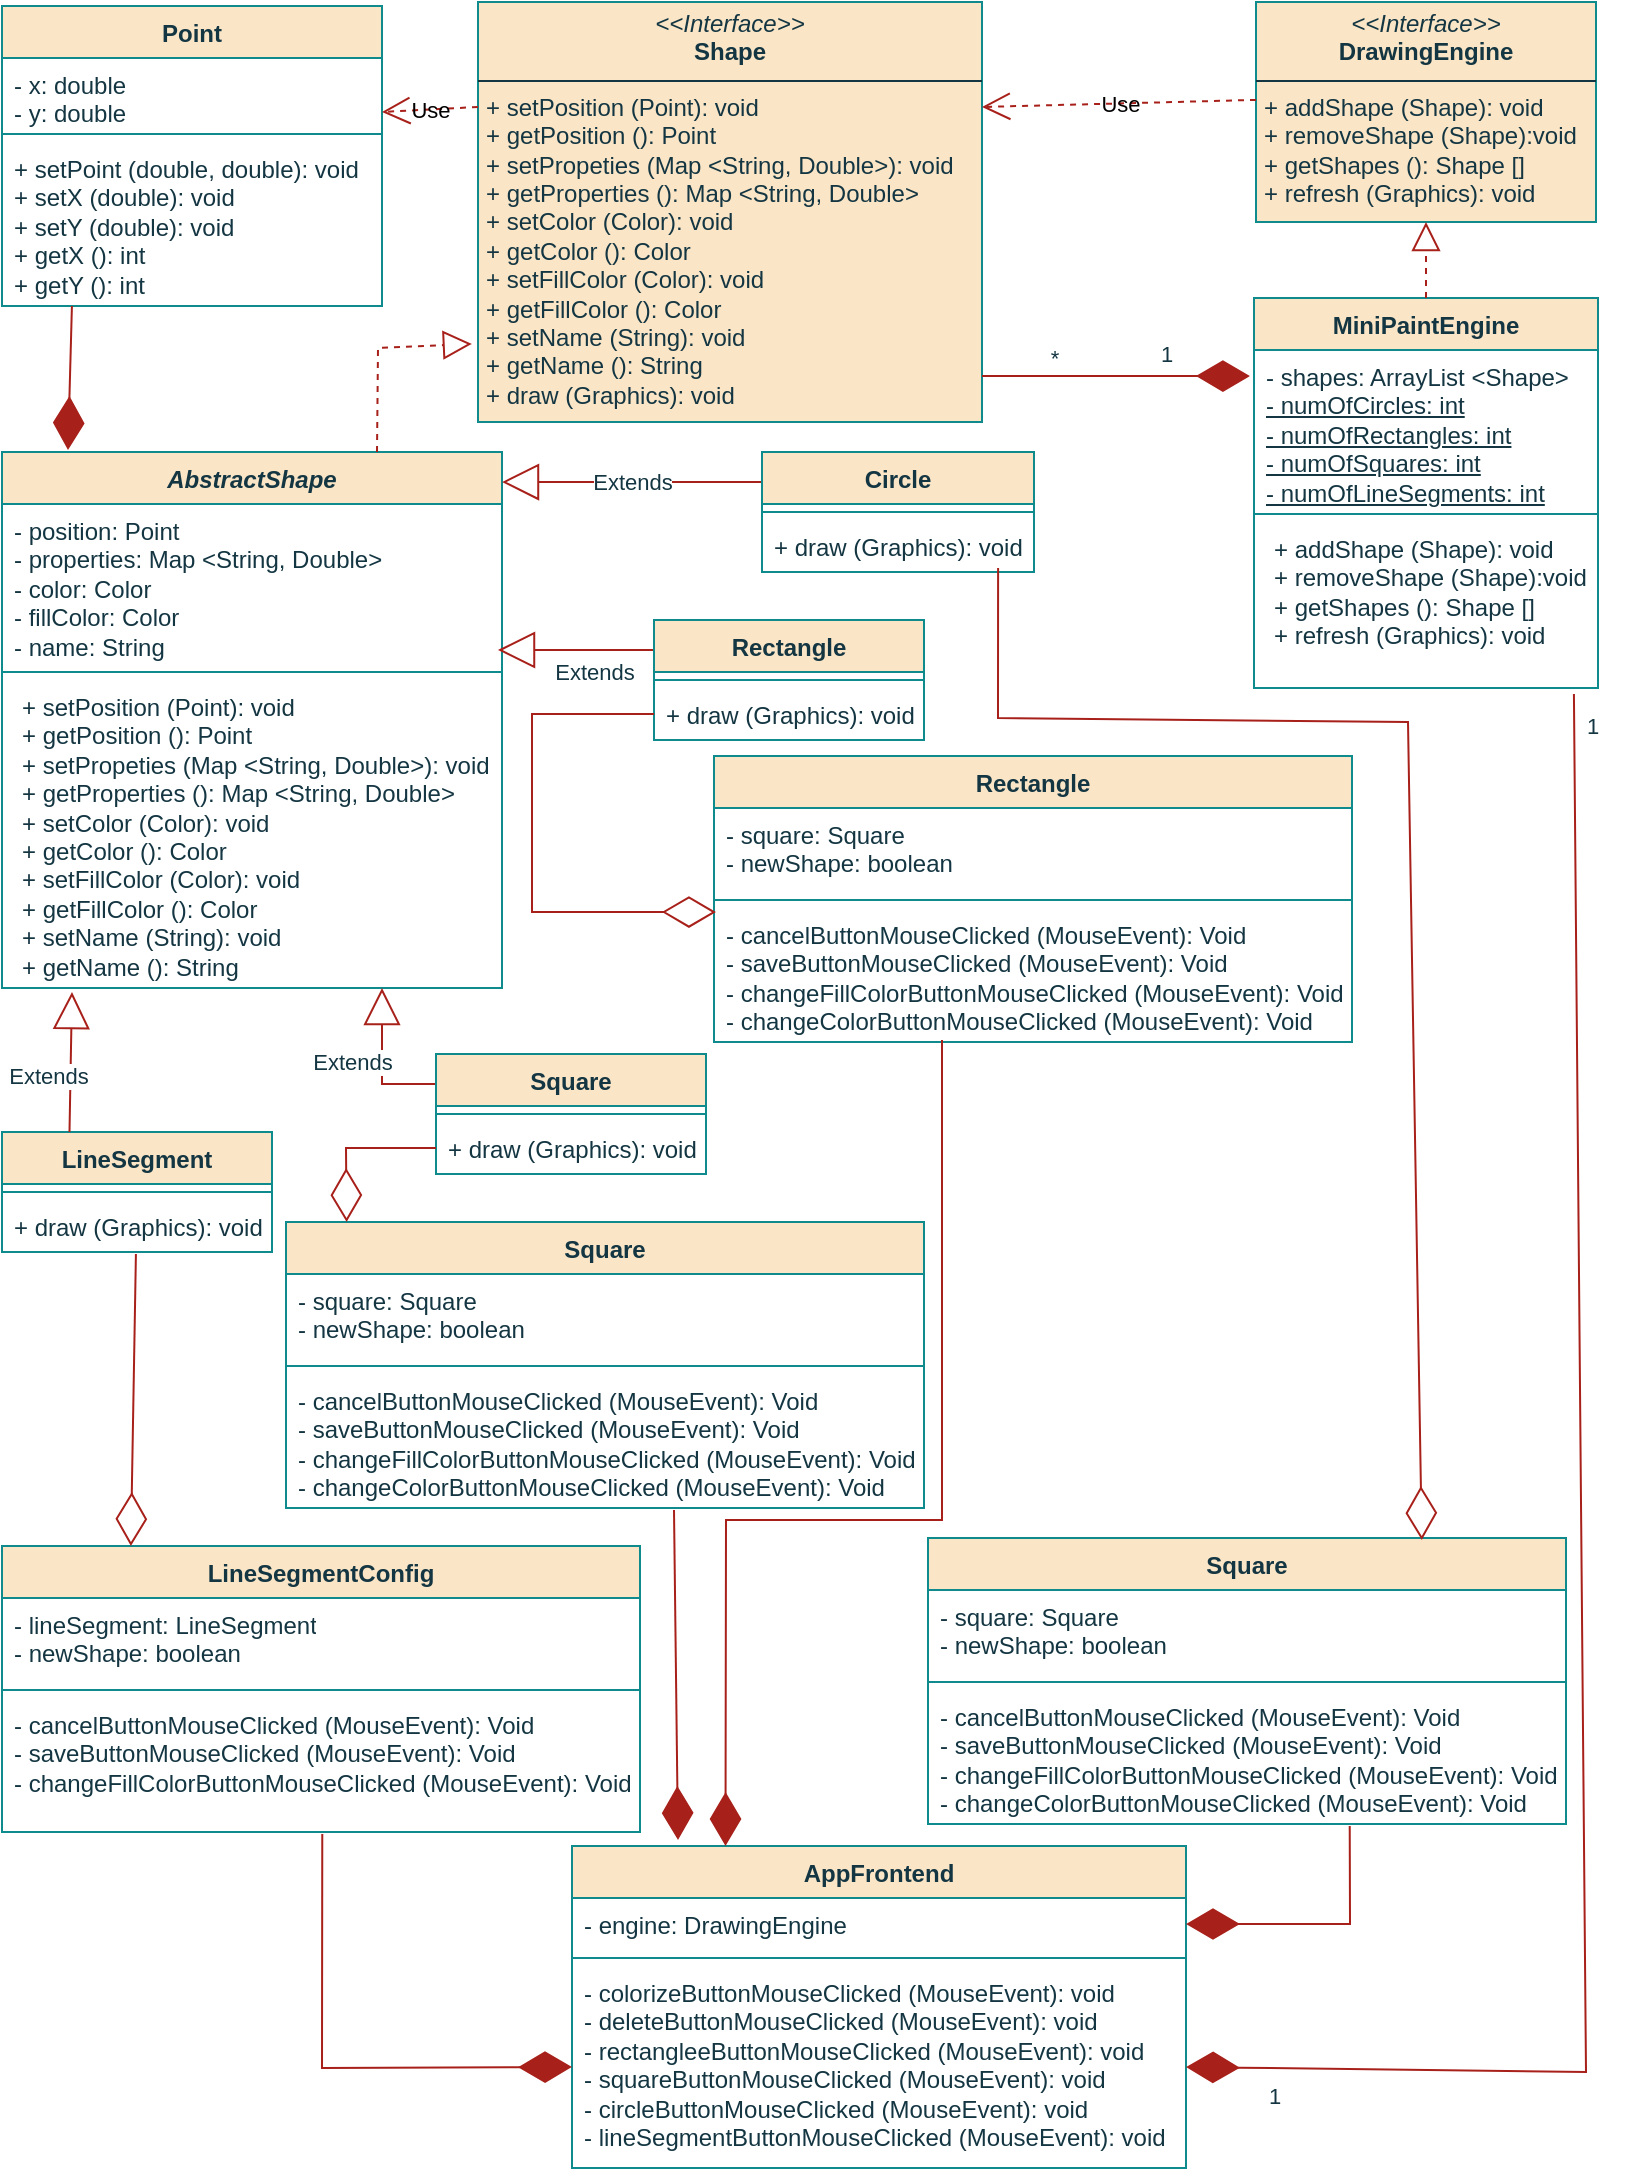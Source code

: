 <mxfile version="24.8.3">
  <diagram name="Page-1" id="wQ05Q11OmfHVPU2UBhi2">
    <mxGraphModel dx="880" dy="434" grid="0" gridSize="10" guides="1" tooltips="1" connect="1" arrows="1" fold="1" page="1" pageScale="1" pageWidth="827" pageHeight="1169" math="0" shadow="0">
      <root>
        <mxCell id="0" />
        <mxCell id="1" parent="0" />
        <mxCell id="f6Qs1_ejb4W0hrU8sFKK-9" value="&lt;p style=&quot;margin:0px;margin-top:4px;text-align:center;&quot;&gt;&lt;i&gt;&amp;lt;&amp;lt;Interface&amp;gt;&amp;gt;&lt;/i&gt;&lt;br&gt;&lt;b&gt;Shape&lt;/b&gt;&lt;/p&gt;&lt;hr size=&quot;1&quot; style=&quot;border-style:solid;&quot;&gt;&lt;p style=&quot;margin:0px;margin-left:4px;&quot;&gt;+ setPosition (Point): void&lt;/p&gt;&lt;p style=&quot;margin:0px;margin-left:4px;&quot;&gt;+ getPosition (): Point&lt;/p&gt;&lt;p style=&quot;margin:0px;margin-left:4px;&quot;&gt;+ setPropeties (Map &amp;lt;String, Double&amp;gt;): void&lt;/p&gt;&lt;p style=&quot;margin:0px;margin-left:4px;&quot;&gt;+ getProperties (): Map &amp;lt;String, Double&amp;gt;&lt;/p&gt;&lt;p style=&quot;margin:0px;margin-left:4px;&quot;&gt;+ setColor (Color): void&lt;/p&gt;&lt;p style=&quot;margin:0px;margin-left:4px;&quot;&gt;+ getColor (): Color&lt;/p&gt;&lt;p style=&quot;margin:0px;margin-left:4px;&quot;&gt;+ setFillColor (Color): void&lt;/p&gt;&lt;p style=&quot;margin:0px;margin-left:4px;&quot;&gt;+ getFillColor (): Color&lt;/p&gt;&lt;p style=&quot;margin:0px;margin-left:4px;&quot;&gt;+ setName (String): void&lt;/p&gt;&lt;p style=&quot;margin:0px;margin-left:4px;&quot;&gt;+ getName (): String&lt;/p&gt;&lt;p style=&quot;margin:0px;margin-left:4px;&quot;&gt;+ draw (Graphics): void&lt;/p&gt;" style="verticalAlign=top;align=left;overflow=fill;html=1;whiteSpace=wrap;labelBackgroundColor=none;fillColor=#FAE5C7;strokeColor=#0F8B8D;fontColor=#143642;" vertex="1" parent="1">
          <mxGeometry x="258" y="8" width="252" height="210" as="geometry" />
        </mxCell>
        <mxCell id="f6Qs1_ejb4W0hrU8sFKK-10" value="Point" style="swimlane;fontStyle=1;align=center;verticalAlign=top;childLayout=stackLayout;horizontal=1;startSize=26;horizontalStack=0;resizeParent=1;resizeParentMax=0;resizeLast=0;collapsible=1;marginBottom=0;whiteSpace=wrap;html=1;labelBackgroundColor=none;fillColor=#FAE5C7;strokeColor=#0F8B8D;fontColor=#143642;" vertex="1" parent="1">
          <mxGeometry x="20" y="10" width="190" height="150" as="geometry" />
        </mxCell>
        <mxCell id="f6Qs1_ejb4W0hrU8sFKK-11" value="- x: double&lt;div&gt;- y: double&lt;/div&gt;" style="text;strokeColor=none;fillColor=none;align=left;verticalAlign=top;spacingLeft=4;spacingRight=4;overflow=hidden;rotatable=0;points=[[0,0.5],[1,0.5]];portConstraint=eastwest;whiteSpace=wrap;html=1;labelBackgroundColor=none;fontColor=#143642;" vertex="1" parent="f6Qs1_ejb4W0hrU8sFKK-10">
          <mxGeometry y="26" width="190" height="34" as="geometry" />
        </mxCell>
        <mxCell id="f6Qs1_ejb4W0hrU8sFKK-12" value="" style="line;strokeWidth=1;fillColor=none;align=left;verticalAlign=middle;spacingTop=-1;spacingLeft=3;spacingRight=3;rotatable=0;labelPosition=right;points=[];portConstraint=eastwest;strokeColor=#0F8B8D;labelBackgroundColor=none;fontColor=#143642;" vertex="1" parent="f6Qs1_ejb4W0hrU8sFKK-10">
          <mxGeometry y="60" width="190" height="8" as="geometry" />
        </mxCell>
        <mxCell id="f6Qs1_ejb4W0hrU8sFKK-13" value="+ setPoint (double, double): void&lt;div&gt;+ setX (double): void&lt;/div&gt;&lt;div&gt;+ setY (double): void&lt;/div&gt;&lt;div&gt;+ getX (): int&lt;/div&gt;&lt;div&gt;+ getY (): int&lt;/div&gt;" style="text;strokeColor=none;fillColor=none;align=left;verticalAlign=top;spacingLeft=4;spacingRight=4;overflow=hidden;rotatable=0;points=[[0,0.5],[1,0.5]];portConstraint=eastwest;whiteSpace=wrap;html=1;labelBackgroundColor=none;fontColor=#143642;" vertex="1" parent="f6Qs1_ejb4W0hrU8sFKK-10">
          <mxGeometry y="68" width="190" height="82" as="geometry" />
        </mxCell>
        <mxCell id="f6Qs1_ejb4W0hrU8sFKK-14" value="Use" style="endArrow=open;endSize=12;dashed=1;html=1;rounded=0;exitX=0;exitY=0.25;exitDx=0;exitDy=0;entryX=1;entryY=0.794;entryDx=0;entryDy=0;entryPerimeter=0;labelBackgroundColor=none;strokeColor=#A8201A;fontColor=default;" edge="1" parent="1" source="f6Qs1_ejb4W0hrU8sFKK-9" target="f6Qs1_ejb4W0hrU8sFKK-11">
          <mxGeometry width="160" relative="1" as="geometry">
            <mxPoint x="130" y="250" as="sourcePoint" />
            <mxPoint x="290" y="250" as="targetPoint" />
          </mxGeometry>
        </mxCell>
        <mxCell id="f6Qs1_ejb4W0hrU8sFKK-15" value="&lt;p style=&quot;margin:0px;margin-top:4px;text-align:center;&quot;&gt;&lt;i&gt;&amp;lt;&amp;lt;Interface&amp;gt;&amp;gt;&lt;/i&gt;&lt;br&gt;&lt;b&gt;DrawingEngine&lt;/b&gt;&lt;/p&gt;&lt;hr size=&quot;1&quot; style=&quot;border-style:solid;&quot;&gt;&lt;p style=&quot;margin:0px;margin-left:4px;&quot;&gt;+ addShape (Shape): void&lt;/p&gt;&lt;p style=&quot;margin:0px;margin-left:4px;&quot;&gt;+ removeShape (Shape):void&lt;/p&gt;&lt;p style=&quot;margin:0px;margin-left:4px;&quot;&gt;+ getShapes (): Shape []&lt;/p&gt;&lt;p style=&quot;margin:0px;margin-left:4px;&quot;&gt;+ refresh (Graphics): void&amp;nbsp;&lt;/p&gt;" style="verticalAlign=top;align=left;overflow=fill;html=1;whiteSpace=wrap;labelBackgroundColor=none;fillColor=#FAE5C7;strokeColor=#0F8B8D;fontColor=#143642;" vertex="1" parent="1">
          <mxGeometry x="647" y="8" width="170" height="110" as="geometry" />
        </mxCell>
        <mxCell id="f6Qs1_ejb4W0hrU8sFKK-16" value="Use" style="endArrow=open;endSize=12;dashed=1;html=1;rounded=0;exitX=0;exitY=0.445;exitDx=0;exitDy=0;entryX=1;entryY=0.25;entryDx=0;entryDy=0;labelBackgroundColor=none;strokeColor=#A8201A;fontColor=default;exitPerimeter=0;" edge="1" parent="1" source="f6Qs1_ejb4W0hrU8sFKK-15" target="f6Qs1_ejb4W0hrU8sFKK-9">
          <mxGeometry width="160" relative="1" as="geometry">
            <mxPoint x="550" y="160" as="sourcePoint" />
            <mxPoint x="710" y="160" as="targetPoint" />
          </mxGeometry>
        </mxCell>
        <mxCell id="f6Qs1_ejb4W0hrU8sFKK-17" value="MiniPaintEngine" style="swimlane;fontStyle=1;align=center;verticalAlign=top;childLayout=stackLayout;horizontal=1;startSize=26;horizontalStack=0;resizeParent=1;resizeParentMax=0;resizeLast=0;collapsible=1;marginBottom=0;whiteSpace=wrap;html=1;strokeColor=#0F8B8D;fontColor=#143642;fillColor=#FAE5C7;" vertex="1" parent="1">
          <mxGeometry x="646" y="156" width="172" height="195" as="geometry" />
        </mxCell>
        <mxCell id="f6Qs1_ejb4W0hrU8sFKK-18" value="- shapes: ArrayList &amp;lt;Shape&amp;gt;&lt;div&gt;&lt;u&gt;- numOfCircles: int&lt;/u&gt;&lt;/div&gt;&lt;div&gt;&lt;u&gt;- numOfRectangles: int&lt;/u&gt;&lt;/div&gt;&lt;div&gt;&lt;u&gt;- numOfSquares: int&lt;/u&gt;&lt;/div&gt;&lt;div&gt;&lt;u&gt;- numOfLineSegments: int&lt;/u&gt;&lt;/div&gt;" style="text;strokeColor=none;fillColor=none;align=left;verticalAlign=top;spacingLeft=4;spacingRight=4;overflow=hidden;rotatable=0;points=[[0,0.5],[1,0.5]];portConstraint=eastwest;whiteSpace=wrap;html=1;fontColor=#143642;" vertex="1" parent="f6Qs1_ejb4W0hrU8sFKK-17">
          <mxGeometry y="26" width="172" height="78" as="geometry" />
        </mxCell>
        <mxCell id="f6Qs1_ejb4W0hrU8sFKK-19" value="" style="line;strokeWidth=1;fillColor=none;align=left;verticalAlign=middle;spacingTop=-1;spacingLeft=3;spacingRight=3;rotatable=0;labelPosition=right;points=[];portConstraint=eastwest;strokeColor=inherit;fontColor=#143642;" vertex="1" parent="f6Qs1_ejb4W0hrU8sFKK-17">
          <mxGeometry y="104" width="172" height="8" as="geometry" />
        </mxCell>
        <mxCell id="f6Qs1_ejb4W0hrU8sFKK-20" value="&lt;p style=&quot;margin: 0px 0px 0px 4px;&quot;&gt;+ addShape (Shape): void&lt;/p&gt;&lt;p style=&quot;margin: 0px 0px 0px 4px;&quot;&gt;+ removeShape (Shape):void&lt;/p&gt;&lt;p style=&quot;margin: 0px 0px 0px 4px;&quot;&gt;+ getShapes (): Shape []&lt;/p&gt;&lt;p style=&quot;margin: 0px 0px 0px 4px;&quot;&gt;+ refresh (Graphics): void&amp;nbsp;&lt;/p&gt;" style="text;strokeColor=none;fillColor=none;align=left;verticalAlign=top;spacingLeft=4;spacingRight=4;overflow=hidden;rotatable=0;points=[[0,0.5],[1,0.5]];portConstraint=eastwest;whiteSpace=wrap;html=1;fontColor=#143642;" vertex="1" parent="f6Qs1_ejb4W0hrU8sFKK-17">
          <mxGeometry y="112" width="172" height="83" as="geometry" />
        </mxCell>
        <mxCell id="f6Qs1_ejb4W0hrU8sFKK-21" value="" style="endArrow=block;dashed=1;endFill=0;endSize=12;html=1;rounded=0;strokeColor=#A8201A;fontColor=#143642;fillColor=#FAE5C7;exitX=0.5;exitY=0;exitDx=0;exitDy=0;entryX=0.5;entryY=1;entryDx=0;entryDy=0;" edge="1" parent="1" source="f6Qs1_ejb4W0hrU8sFKK-17" target="f6Qs1_ejb4W0hrU8sFKK-15">
          <mxGeometry width="160" relative="1" as="geometry">
            <mxPoint x="562" y="282" as="sourcePoint" />
            <mxPoint x="722" y="282" as="targetPoint" />
          </mxGeometry>
        </mxCell>
        <mxCell id="f6Qs1_ejb4W0hrU8sFKK-22" value="" style="endArrow=diamondThin;endFill=1;endSize=24;html=1;rounded=0;strokeColor=#A8201A;fontColor=#143642;fillColor=#FAE5C7;entryX=-0.012;entryY=0.167;entryDx=0;entryDy=0;entryPerimeter=0;" edge="1" parent="1" target="f6Qs1_ejb4W0hrU8sFKK-18">
          <mxGeometry width="160" relative="1" as="geometry">
            <mxPoint x="510" y="195" as="sourcePoint" />
            <mxPoint x="576.936" y="197.296" as="targetPoint" />
          </mxGeometry>
        </mxCell>
        <mxCell id="f6Qs1_ejb4W0hrU8sFKK-23" value="*" style="edgeLabel;html=1;align=center;verticalAlign=middle;resizable=0;points=[];strokeColor=#0F8B8D;fontColor=#143642;fillColor=#FAE5C7;" vertex="1" connectable="0" parent="f6Qs1_ejb4W0hrU8sFKK-22">
          <mxGeometry x="-0.059" y="1" relative="1" as="geometry">
            <mxPoint x="-27" y="-8" as="offset" />
          </mxGeometry>
        </mxCell>
        <mxCell id="f6Qs1_ejb4W0hrU8sFKK-24" value="1" style="edgeLabel;html=1;align=center;verticalAlign=middle;resizable=0;points=[];strokeColor=#0F8B8D;fontColor=#143642;fillColor=#FAE5C7;" vertex="1" connectable="0" parent="f6Qs1_ejb4W0hrU8sFKK-22">
          <mxGeometry x="0.538" y="-2" relative="1" as="geometry">
            <mxPoint x="-11" y="-13" as="offset" />
          </mxGeometry>
        </mxCell>
        <mxCell id="f6Qs1_ejb4W0hrU8sFKK-25" value="&lt;i&gt;AbstractShape&lt;/i&gt;" style="swimlane;fontStyle=1;align=center;verticalAlign=top;childLayout=stackLayout;horizontal=1;startSize=26;horizontalStack=0;resizeParent=1;resizeParentMax=0;resizeLast=0;collapsible=1;marginBottom=0;whiteSpace=wrap;html=1;strokeColor=#0F8B8D;fontColor=#143642;fillColor=#FAE5C7;" vertex="1" parent="1">
          <mxGeometry x="20" y="233" width="250" height="268" as="geometry" />
        </mxCell>
        <mxCell id="f6Qs1_ejb4W0hrU8sFKK-26" value="- position: Point&lt;div&gt;- properties: Map &amp;lt;String, Double&amp;gt;&lt;/div&gt;&lt;div&gt;- color: Color&lt;/div&gt;&lt;div&gt;- fillColor: Color&lt;/div&gt;&lt;div&gt;- name: String&lt;/div&gt;" style="text;strokeColor=none;fillColor=none;align=left;verticalAlign=top;spacingLeft=4;spacingRight=4;overflow=hidden;rotatable=0;points=[[0,0.5],[1,0.5]];portConstraint=eastwest;whiteSpace=wrap;html=1;fontColor=#143642;" vertex="1" parent="f6Qs1_ejb4W0hrU8sFKK-25">
          <mxGeometry y="26" width="250" height="80" as="geometry" />
        </mxCell>
        <mxCell id="f6Qs1_ejb4W0hrU8sFKK-27" value="" style="line;strokeWidth=1;fillColor=none;align=left;verticalAlign=middle;spacingTop=-1;spacingLeft=3;spacingRight=3;rotatable=0;labelPosition=right;points=[];portConstraint=eastwest;strokeColor=inherit;fontColor=#143642;" vertex="1" parent="f6Qs1_ejb4W0hrU8sFKK-25">
          <mxGeometry y="106" width="250" height="8" as="geometry" />
        </mxCell>
        <mxCell id="f6Qs1_ejb4W0hrU8sFKK-28" value="&lt;p style=&quot;margin: 0px 0px 0px 4px;&quot;&gt;+ setPosition (Point): void&lt;/p&gt;&lt;p style=&quot;margin: 0px 0px 0px 4px;&quot;&gt;+ getPosition (): Point&lt;/p&gt;&lt;p style=&quot;margin: 0px 0px 0px 4px;&quot;&gt;+ setPropeties (Map &amp;lt;String, Double&amp;gt;): void&lt;/p&gt;&lt;p style=&quot;margin: 0px 0px 0px 4px;&quot;&gt;+ getProperties (): Map &amp;lt;String, Double&amp;gt;&lt;/p&gt;&lt;p style=&quot;margin: 0px 0px 0px 4px;&quot;&gt;+ setColor (Color): void&lt;/p&gt;&lt;p style=&quot;margin: 0px 0px 0px 4px;&quot;&gt;+ getColor (): Color&lt;/p&gt;&lt;p style=&quot;margin: 0px 0px 0px 4px;&quot;&gt;+ setFillColor (Color): void&lt;/p&gt;&lt;p style=&quot;margin: 0px 0px 0px 4px;&quot;&gt;+ getFillColor (): Color&lt;/p&gt;&lt;p style=&quot;margin: 0px 0px 0px 4px;&quot;&gt;+ setName (String): void&lt;/p&gt;&lt;p style=&quot;margin: 0px 0px 0px 4px;&quot;&gt;+ getName (): String&lt;/p&gt;" style="text;strokeColor=none;fillColor=none;align=left;verticalAlign=top;spacingLeft=4;spacingRight=4;overflow=hidden;rotatable=0;points=[[0,0.5],[1,0.5]];portConstraint=eastwest;whiteSpace=wrap;html=1;fontColor=#143642;" vertex="1" parent="f6Qs1_ejb4W0hrU8sFKK-25">
          <mxGeometry y="114" width="250" height="154" as="geometry" />
        </mxCell>
        <mxCell id="f6Qs1_ejb4W0hrU8sFKK-29" value="" style="endArrow=diamondThin;endFill=1;endSize=24;html=1;rounded=0;strokeColor=#A8201A;fontColor=#143642;fillColor=#FAE5C7;exitX=0.184;exitY=1;exitDx=0;exitDy=0;exitPerimeter=0;" edge="1" parent="1" source="f6Qs1_ejb4W0hrU8sFKK-13">
          <mxGeometry width="160" relative="1" as="geometry">
            <mxPoint x="32" y="208" as="sourcePoint" />
            <mxPoint x="53" y="232" as="targetPoint" />
          </mxGeometry>
        </mxCell>
        <mxCell id="f6Qs1_ejb4W0hrU8sFKK-32" value="" style="endArrow=block;dashed=1;endFill=0;endSize=12;html=1;rounded=0;strokeColor=#A8201A;fontColor=#143642;fillColor=#FAE5C7;exitX=0.75;exitY=0;exitDx=0;exitDy=0;entryX=-0.012;entryY=0.814;entryDx=0;entryDy=0;entryPerimeter=0;" edge="1" parent="1" source="f6Qs1_ejb4W0hrU8sFKK-25" target="f6Qs1_ejb4W0hrU8sFKK-9">
          <mxGeometry width="160" relative="1" as="geometry">
            <mxPoint x="675" y="168" as="sourcePoint" />
            <mxPoint x="675" y="130" as="targetPoint" />
            <Array as="points">
              <mxPoint x="208" y="181" />
            </Array>
          </mxGeometry>
        </mxCell>
        <mxCell id="f6Qs1_ejb4W0hrU8sFKK-37" value="Extends" style="endArrow=block;endSize=16;endFill=0;html=1;rounded=0;strokeColor=#A8201A;fontColor=#143642;fillColor=#FAE5C7;exitX=0;exitY=0.25;exitDx=0;exitDy=0;entryX=1;entryY=0.056;entryDx=0;entryDy=0;entryPerimeter=0;" edge="1" parent="1" source="f6Qs1_ejb4W0hrU8sFKK-39" target="f6Qs1_ejb4W0hrU8sFKK-25">
          <mxGeometry width="160" relative="1" as="geometry">
            <mxPoint x="384" y="434" as="sourcePoint" />
            <mxPoint x="544" y="434" as="targetPoint" />
          </mxGeometry>
        </mxCell>
        <mxCell id="f6Qs1_ejb4W0hrU8sFKK-39" value="Circle" style="swimlane;fontStyle=1;align=center;verticalAlign=top;childLayout=stackLayout;horizontal=1;startSize=26;horizontalStack=0;resizeParent=1;resizeParentMax=0;resizeLast=0;collapsible=1;marginBottom=0;whiteSpace=wrap;html=1;strokeColor=#0F8B8D;fontColor=#143642;fillColor=#FAE5C7;" vertex="1" parent="1">
          <mxGeometry x="400" y="233" width="136" height="60" as="geometry" />
        </mxCell>
        <mxCell id="f6Qs1_ejb4W0hrU8sFKK-41" value="" style="line;strokeWidth=1;fillColor=none;align=left;verticalAlign=middle;spacingTop=-1;spacingLeft=3;spacingRight=3;rotatable=0;labelPosition=right;points=[];portConstraint=eastwest;strokeColor=inherit;fontColor=#143642;" vertex="1" parent="f6Qs1_ejb4W0hrU8sFKK-39">
          <mxGeometry y="26" width="136" height="8" as="geometry" />
        </mxCell>
        <mxCell id="f6Qs1_ejb4W0hrU8sFKK-42" value="+ draw (Graphics): void" style="text;strokeColor=none;fillColor=none;align=left;verticalAlign=top;spacingLeft=4;spacingRight=4;overflow=hidden;rotatable=0;points=[[0,0.5],[1,0.5]];portConstraint=eastwest;whiteSpace=wrap;html=1;fontColor=#143642;" vertex="1" parent="f6Qs1_ejb4W0hrU8sFKK-39">
          <mxGeometry y="34" width="136" height="26" as="geometry" />
        </mxCell>
        <mxCell id="f6Qs1_ejb4W0hrU8sFKK-43" value="Extends" style="endArrow=block;endSize=16;endFill=0;html=1;rounded=0;strokeColor=#A8201A;fontColor=#143642;fillColor=#FAE5C7;exitX=0;exitY=0.25;exitDx=0;exitDy=0;" edge="1" parent="1" source="f6Qs1_ejb4W0hrU8sFKK-44">
          <mxGeometry x="-0.217" y="11" width="160" relative="1" as="geometry">
            <mxPoint x="387" y="520" as="sourcePoint" />
            <mxPoint x="268" y="332" as="targetPoint" />
            <mxPoint as="offset" />
          </mxGeometry>
        </mxCell>
        <mxCell id="f6Qs1_ejb4W0hrU8sFKK-44" value="Rectangle" style="swimlane;fontStyle=1;align=center;verticalAlign=top;childLayout=stackLayout;horizontal=1;startSize=26;horizontalStack=0;resizeParent=1;resizeParentMax=0;resizeLast=0;collapsible=1;marginBottom=0;whiteSpace=wrap;html=1;strokeColor=#0F8B8D;fontColor=#143642;fillColor=#FAE5C7;" vertex="1" parent="1">
          <mxGeometry x="346" y="317" width="135" height="60" as="geometry" />
        </mxCell>
        <mxCell id="f6Qs1_ejb4W0hrU8sFKK-45" value="" style="line;strokeWidth=1;fillColor=none;align=left;verticalAlign=middle;spacingTop=-1;spacingLeft=3;spacingRight=3;rotatable=0;labelPosition=right;points=[];portConstraint=eastwest;strokeColor=inherit;fontColor=#143642;" vertex="1" parent="f6Qs1_ejb4W0hrU8sFKK-44">
          <mxGeometry y="26" width="135" height="8" as="geometry" />
        </mxCell>
        <mxCell id="f6Qs1_ejb4W0hrU8sFKK-46" value="+ draw (Graphics): void" style="text;strokeColor=none;fillColor=none;align=left;verticalAlign=top;spacingLeft=4;spacingRight=4;overflow=hidden;rotatable=0;points=[[0,0.5],[1,0.5]];portConstraint=eastwest;whiteSpace=wrap;html=1;fontColor=#143642;" vertex="1" parent="f6Qs1_ejb4W0hrU8sFKK-44">
          <mxGeometry y="34" width="135" height="26" as="geometry" />
        </mxCell>
        <mxCell id="f6Qs1_ejb4W0hrU8sFKK-47" value="Extends" style="endArrow=block;endSize=16;endFill=0;html=1;rounded=0;strokeColor=#A8201A;fontColor=#143642;fillColor=#FAE5C7;exitX=0;exitY=0.25;exitDx=0;exitDy=0;entryX=0.76;entryY=1;entryDx=0;entryDy=0;entryPerimeter=0;" edge="1" parent="1" source="f6Qs1_ejb4W0hrU8sFKK-48" target="f6Qs1_ejb4W0hrU8sFKK-28">
          <mxGeometry x="0.013" y="15" width="160" relative="1" as="geometry">
            <mxPoint x="324" y="737" as="sourcePoint" />
            <mxPoint x="208" y="504.004" as="targetPoint" />
            <mxPoint as="offset" />
            <Array as="points">
              <mxPoint x="210" y="549" />
            </Array>
          </mxGeometry>
        </mxCell>
        <mxCell id="f6Qs1_ejb4W0hrU8sFKK-48" value="Square" style="swimlane;fontStyle=1;align=center;verticalAlign=top;childLayout=stackLayout;horizontal=1;startSize=26;horizontalStack=0;resizeParent=1;resizeParentMax=0;resizeLast=0;collapsible=1;marginBottom=0;whiteSpace=wrap;html=1;strokeColor=#0F8B8D;fontColor=#143642;fillColor=#FAE5C7;" vertex="1" parent="1">
          <mxGeometry x="237" y="534" width="135" height="60" as="geometry" />
        </mxCell>
        <mxCell id="f6Qs1_ejb4W0hrU8sFKK-49" value="" style="line;strokeWidth=1;fillColor=none;align=left;verticalAlign=middle;spacingTop=-1;spacingLeft=3;spacingRight=3;rotatable=0;labelPosition=right;points=[];portConstraint=eastwest;strokeColor=inherit;fontColor=#143642;" vertex="1" parent="f6Qs1_ejb4W0hrU8sFKK-48">
          <mxGeometry y="26" width="135" height="8" as="geometry" />
        </mxCell>
        <mxCell id="f6Qs1_ejb4W0hrU8sFKK-50" value="+ draw (Graphics): void" style="text;strokeColor=none;fillColor=none;align=left;verticalAlign=top;spacingLeft=4;spacingRight=4;overflow=hidden;rotatable=0;points=[[0,0.5],[1,0.5]];portConstraint=eastwest;whiteSpace=wrap;html=1;fontColor=#143642;" vertex="1" parent="f6Qs1_ejb4W0hrU8sFKK-48">
          <mxGeometry y="34" width="135" height="26" as="geometry" />
        </mxCell>
        <mxCell id="f6Qs1_ejb4W0hrU8sFKK-52" value="LineSegment" style="swimlane;fontStyle=1;align=center;verticalAlign=top;childLayout=stackLayout;horizontal=1;startSize=26;horizontalStack=0;resizeParent=1;resizeParentMax=0;resizeLast=0;collapsible=1;marginBottom=0;whiteSpace=wrap;html=1;strokeColor=#0F8B8D;fontColor=#143642;fillColor=#FAE5C7;" vertex="1" parent="1">
          <mxGeometry x="20" y="573" width="135" height="60" as="geometry" />
        </mxCell>
        <mxCell id="f6Qs1_ejb4W0hrU8sFKK-53" value="" style="line;strokeWidth=1;fillColor=none;align=left;verticalAlign=middle;spacingTop=-1;spacingLeft=3;spacingRight=3;rotatable=0;labelPosition=right;points=[];portConstraint=eastwest;strokeColor=inherit;fontColor=#143642;" vertex="1" parent="f6Qs1_ejb4W0hrU8sFKK-52">
          <mxGeometry y="26" width="135" height="8" as="geometry" />
        </mxCell>
        <mxCell id="f6Qs1_ejb4W0hrU8sFKK-54" value="+ draw (Graphics): void" style="text;strokeColor=none;fillColor=none;align=left;verticalAlign=top;spacingLeft=4;spacingRight=4;overflow=hidden;rotatable=0;points=[[0,0.5],[1,0.5]];portConstraint=eastwest;whiteSpace=wrap;html=1;fontColor=#143642;" vertex="1" parent="f6Qs1_ejb4W0hrU8sFKK-52">
          <mxGeometry y="34" width="135" height="26" as="geometry" />
        </mxCell>
        <mxCell id="f6Qs1_ejb4W0hrU8sFKK-55" value="Extends" style="endArrow=block;endSize=16;endFill=0;html=1;rounded=0;strokeColor=#A8201A;fontColor=#143642;fillColor=#FAE5C7;exitX=0.25;exitY=0;exitDx=0;exitDy=0;entryX=0.14;entryY=1.013;entryDx=0;entryDy=0;entryPerimeter=0;" edge="1" parent="1" source="f6Qs1_ejb4W0hrU8sFKK-52" target="f6Qs1_ejb4W0hrU8sFKK-28">
          <mxGeometry x="-0.217" y="11" width="160" relative="1" as="geometry">
            <mxPoint x="361" y="422" as="sourcePoint" />
            <mxPoint x="276" y="422" as="targetPoint" />
            <mxPoint as="offset" />
          </mxGeometry>
        </mxCell>
        <mxCell id="f6Qs1_ejb4W0hrU8sFKK-57" value="AppFrontend" style="swimlane;fontStyle=1;align=center;verticalAlign=top;childLayout=stackLayout;horizontal=1;startSize=26;horizontalStack=0;resizeParent=1;resizeParentMax=0;resizeLast=0;collapsible=1;marginBottom=0;whiteSpace=wrap;html=1;strokeColor=#0F8B8D;fontColor=#143642;fillColor=#FAE5C7;" vertex="1" parent="1">
          <mxGeometry x="305" y="930" width="307" height="161" as="geometry" />
        </mxCell>
        <mxCell id="f6Qs1_ejb4W0hrU8sFKK-58" value="- engine: DrawingEngine" style="text;strokeColor=none;fillColor=none;align=left;verticalAlign=top;spacingLeft=4;spacingRight=4;overflow=hidden;rotatable=0;points=[[0,0.5],[1,0.5]];portConstraint=eastwest;whiteSpace=wrap;html=1;fontColor=#143642;" vertex="1" parent="f6Qs1_ejb4W0hrU8sFKK-57">
          <mxGeometry y="26" width="307" height="26" as="geometry" />
        </mxCell>
        <mxCell id="f6Qs1_ejb4W0hrU8sFKK-59" value="" style="line;strokeWidth=1;fillColor=none;align=left;verticalAlign=middle;spacingTop=-1;spacingLeft=3;spacingRight=3;rotatable=0;labelPosition=right;points=[];portConstraint=eastwest;strokeColor=inherit;fontColor=#143642;" vertex="1" parent="f6Qs1_ejb4W0hrU8sFKK-57">
          <mxGeometry y="52" width="307" height="8" as="geometry" />
        </mxCell>
        <mxCell id="f6Qs1_ejb4W0hrU8sFKK-60" value="- colorizeButtonMouseClicked (MouseEvent): void&lt;div&gt;- deleteButtonMouseClicked (MouseEvent): void&lt;/div&gt;&lt;div&gt;- rectangleeButtonMouseClicked (MouseEvent): void&lt;/div&gt;&lt;div&gt;- squareButtonMouseClicked (MouseEvent): void&lt;/div&gt;&lt;div&gt;- circleButtonMouseClicked (MouseEvent): void&lt;/div&gt;&lt;div&gt;- lineSegmentButtonMouseClicked (MouseEvent): void&lt;/div&gt;" style="text;strokeColor=none;fillColor=none;align=left;verticalAlign=top;spacingLeft=4;spacingRight=4;overflow=hidden;rotatable=0;points=[[0,0.5],[1,0.5]];portConstraint=eastwest;whiteSpace=wrap;html=1;fontColor=#143642;" vertex="1" parent="f6Qs1_ejb4W0hrU8sFKK-57">
          <mxGeometry y="60" width="307" height="101" as="geometry" />
        </mxCell>
        <mxCell id="f6Qs1_ejb4W0hrU8sFKK-61" value="" style="endArrow=diamondThin;endFill=1;endSize=24;html=1;rounded=0;strokeColor=#A8201A;fontColor=#143642;fillColor=#FAE5C7;entryX=1;entryY=0.5;entryDx=0;entryDy=0;exitX=0.93;exitY=1.036;exitDx=0;exitDy=0;exitPerimeter=0;" edge="1" parent="1" source="f6Qs1_ejb4W0hrU8sFKK-20" target="f6Qs1_ejb4W0hrU8sFKK-60">
          <mxGeometry width="160" relative="1" as="geometry">
            <mxPoint x="677" y="974" as="sourcePoint" />
            <mxPoint x="837" y="974" as="targetPoint" />
            <Array as="points">
              <mxPoint x="812" y="1043" />
            </Array>
          </mxGeometry>
        </mxCell>
        <mxCell id="f6Qs1_ejb4W0hrU8sFKK-62" value="1" style="edgeLabel;html=1;align=center;verticalAlign=middle;resizable=0;points=[];strokeColor=#0F8B8D;fontColor=#143642;fillColor=#FAE5C7;" vertex="1" connectable="0" parent="f6Qs1_ejb4W0hrU8sFKK-61">
          <mxGeometry x="0.888" y="1" relative="1" as="geometry">
            <mxPoint x="-6" y="13" as="offset" />
          </mxGeometry>
        </mxCell>
        <mxCell id="f6Qs1_ejb4W0hrU8sFKK-63" value="1" style="edgeLabel;html=1;align=center;verticalAlign=middle;resizable=0;points=[];strokeColor=#0F8B8D;fontColor=#143642;fillColor=#FAE5C7;" vertex="1" connectable="0" parent="f6Qs1_ejb4W0hrU8sFKK-61">
          <mxGeometry x="-0.926" y="1" relative="1" as="geometry">
            <mxPoint x="8" y="-17" as="offset" />
          </mxGeometry>
        </mxCell>
        <mxCell id="f6Qs1_ejb4W0hrU8sFKK-64" value="LineSegmentConfig" style="swimlane;fontStyle=1;align=center;verticalAlign=top;childLayout=stackLayout;horizontal=1;startSize=26;horizontalStack=0;resizeParent=1;resizeParentMax=0;resizeLast=0;collapsible=1;marginBottom=0;whiteSpace=wrap;html=1;strokeColor=#0F8B8D;fontColor=#143642;fillColor=#FAE5C7;" vertex="1" parent="1">
          <mxGeometry x="20" y="780" width="319" height="143" as="geometry" />
        </mxCell>
        <mxCell id="f6Qs1_ejb4W0hrU8sFKK-65" value="- lineSegment: LineSegment&lt;div&gt;- newShape: boolean&lt;/div&gt;" style="text;strokeColor=none;fillColor=none;align=left;verticalAlign=top;spacingLeft=4;spacingRight=4;overflow=hidden;rotatable=0;points=[[0,0.5],[1,0.5]];portConstraint=eastwest;whiteSpace=wrap;html=1;fontColor=#143642;" vertex="1" parent="f6Qs1_ejb4W0hrU8sFKK-64">
          <mxGeometry y="26" width="319" height="42" as="geometry" />
        </mxCell>
        <mxCell id="f6Qs1_ejb4W0hrU8sFKK-66" value="" style="line;strokeWidth=1;fillColor=none;align=left;verticalAlign=middle;spacingTop=-1;spacingLeft=3;spacingRight=3;rotatable=0;labelPosition=right;points=[];portConstraint=eastwest;strokeColor=inherit;fontColor=#143642;" vertex="1" parent="f6Qs1_ejb4W0hrU8sFKK-64">
          <mxGeometry y="68" width="319" height="8" as="geometry" />
        </mxCell>
        <mxCell id="f6Qs1_ejb4W0hrU8sFKK-67" value="- cancelButtonMouseClicked (MouseEvent): Void&lt;div&gt;- saveButtonMouseClicked (MouseEvent): Void&lt;/div&gt;&lt;div&gt;- changeFillColorButtonMouseClicked (MouseEvent): Void&lt;/div&gt;" style="text;strokeColor=none;fillColor=none;align=left;verticalAlign=top;spacingLeft=4;spacingRight=4;overflow=hidden;rotatable=0;points=[[0,0.5],[1,0.5]];portConstraint=eastwest;whiteSpace=wrap;html=1;fontColor=#143642;" vertex="1" parent="f6Qs1_ejb4W0hrU8sFKK-64">
          <mxGeometry y="76" width="319" height="67" as="geometry" />
        </mxCell>
        <mxCell id="f6Qs1_ejb4W0hrU8sFKK-68" value="" style="endArrow=diamondThin;endFill=0;endSize=24;html=1;rounded=0;strokeColor=#A8201A;fontColor=#143642;fillColor=#FAE5C7;exitX=0.496;exitY=1.038;exitDx=0;exitDy=0;exitPerimeter=0;entryX=0.202;entryY=0;entryDx=0;entryDy=0;entryPerimeter=0;" edge="1" parent="1" source="f6Qs1_ejb4W0hrU8sFKK-54" target="f6Qs1_ejb4W0hrU8sFKK-64">
          <mxGeometry width="160" relative="1" as="geometry">
            <mxPoint x="63" y="702" as="sourcePoint" />
            <mxPoint x="223" y="702" as="targetPoint" />
          </mxGeometry>
        </mxCell>
        <mxCell id="f6Qs1_ejb4W0hrU8sFKK-69" value="Square" style="swimlane;fontStyle=1;align=center;verticalAlign=top;childLayout=stackLayout;horizontal=1;startSize=26;horizontalStack=0;resizeParent=1;resizeParentMax=0;resizeLast=0;collapsible=1;marginBottom=0;whiteSpace=wrap;html=1;strokeColor=#0F8B8D;fontColor=#143642;fillColor=#FAE5C7;" vertex="1" parent="1">
          <mxGeometry x="162" y="618" width="319" height="143" as="geometry" />
        </mxCell>
        <mxCell id="f6Qs1_ejb4W0hrU8sFKK-70" value="- square: Square&lt;div&gt;- newShape: boolean&lt;/div&gt;" style="text;strokeColor=none;fillColor=none;align=left;verticalAlign=top;spacingLeft=4;spacingRight=4;overflow=hidden;rotatable=0;points=[[0,0.5],[1,0.5]];portConstraint=eastwest;whiteSpace=wrap;html=1;fontColor=#143642;" vertex="1" parent="f6Qs1_ejb4W0hrU8sFKK-69">
          <mxGeometry y="26" width="319" height="42" as="geometry" />
        </mxCell>
        <mxCell id="f6Qs1_ejb4W0hrU8sFKK-71" value="" style="line;strokeWidth=1;fillColor=none;align=left;verticalAlign=middle;spacingTop=-1;spacingLeft=3;spacingRight=3;rotatable=0;labelPosition=right;points=[];portConstraint=eastwest;strokeColor=inherit;fontColor=#143642;" vertex="1" parent="f6Qs1_ejb4W0hrU8sFKK-69">
          <mxGeometry y="68" width="319" height="8" as="geometry" />
        </mxCell>
        <mxCell id="f6Qs1_ejb4W0hrU8sFKK-72" value="- cancelButtonMouseClicked (MouseEvent): Void&lt;div&gt;- saveButtonMouseClicked (MouseEvent): Void&lt;/div&gt;&lt;div&gt;- changeFillColorButtonMouseClicked (MouseEvent): Void&lt;/div&gt;&lt;div&gt;- changeColorButtonMouseClicked (MouseEvent): Void&lt;/div&gt;" style="text;strokeColor=none;fillColor=none;align=left;verticalAlign=top;spacingLeft=4;spacingRight=4;overflow=hidden;rotatable=0;points=[[0,0.5],[1,0.5]];portConstraint=eastwest;whiteSpace=wrap;html=1;fontColor=#143642;" vertex="1" parent="f6Qs1_ejb4W0hrU8sFKK-69">
          <mxGeometry y="76" width="319" height="67" as="geometry" />
        </mxCell>
        <mxCell id="f6Qs1_ejb4W0hrU8sFKK-73" value="" style="endArrow=diamondThin;endFill=0;endSize=24;html=1;rounded=0;strokeColor=#A8201A;fontColor=#143642;fillColor=#FAE5C7;exitX=0;exitY=0.5;exitDx=0;exitDy=0;entryX=0.095;entryY=0;entryDx=0;entryDy=0;entryPerimeter=0;" edge="1" parent="1" source="f6Qs1_ejb4W0hrU8sFKK-50" target="f6Qs1_ejb4W0hrU8sFKK-69">
          <mxGeometry width="160" relative="1" as="geometry">
            <mxPoint x="97" y="644" as="sourcePoint" />
            <mxPoint x="96" y="781" as="targetPoint" />
            <Array as="points">
              <mxPoint x="192" y="581" />
            </Array>
          </mxGeometry>
        </mxCell>
        <mxCell id="f6Qs1_ejb4W0hrU8sFKK-74" value="" style="endArrow=diamondThin;endFill=1;endSize=24;html=1;rounded=0;strokeColor=#A8201A;fontColor=#143642;fillColor=#FAE5C7;entryX=0;entryY=0.5;entryDx=0;entryDy=0;exitX=0.502;exitY=1.015;exitDx=0;exitDy=0;exitPerimeter=0;" edge="1" parent="1" source="f6Qs1_ejb4W0hrU8sFKK-67" target="f6Qs1_ejb4W0hrU8sFKK-60">
          <mxGeometry width="160" relative="1" as="geometry">
            <mxPoint x="107" y="1038" as="sourcePoint" />
            <mxPoint x="267" y="1038" as="targetPoint" />
            <Array as="points">
              <mxPoint x="180" y="1041" />
            </Array>
          </mxGeometry>
        </mxCell>
        <mxCell id="f6Qs1_ejb4W0hrU8sFKK-75" value="" style="endArrow=diamondThin;endFill=1;endSize=24;html=1;rounded=0;strokeColor=#A8201A;fontColor=#143642;fillColor=#FAE5C7;" edge="1" parent="1">
          <mxGeometry width="160" relative="1" as="geometry">
            <mxPoint x="356" y="762" as="sourcePoint" />
            <mxPoint x="358" y="927" as="targetPoint" />
          </mxGeometry>
        </mxCell>
        <mxCell id="f6Qs1_ejb4W0hrU8sFKK-76" value="Rectangle" style="swimlane;fontStyle=1;align=center;verticalAlign=top;childLayout=stackLayout;horizontal=1;startSize=26;horizontalStack=0;resizeParent=1;resizeParentMax=0;resizeLast=0;collapsible=1;marginBottom=0;whiteSpace=wrap;html=1;strokeColor=#0F8B8D;fontColor=#143642;fillColor=#FAE5C7;" vertex="1" parent="1">
          <mxGeometry x="376" y="385" width="319" height="143" as="geometry" />
        </mxCell>
        <mxCell id="f6Qs1_ejb4W0hrU8sFKK-77" value="- square: Square&lt;div&gt;- newShape: boolean&lt;/div&gt;" style="text;strokeColor=none;fillColor=none;align=left;verticalAlign=top;spacingLeft=4;spacingRight=4;overflow=hidden;rotatable=0;points=[[0,0.5],[1,0.5]];portConstraint=eastwest;whiteSpace=wrap;html=1;fontColor=#143642;" vertex="1" parent="f6Qs1_ejb4W0hrU8sFKK-76">
          <mxGeometry y="26" width="319" height="42" as="geometry" />
        </mxCell>
        <mxCell id="f6Qs1_ejb4W0hrU8sFKK-78" value="" style="line;strokeWidth=1;fillColor=none;align=left;verticalAlign=middle;spacingTop=-1;spacingLeft=3;spacingRight=3;rotatable=0;labelPosition=right;points=[];portConstraint=eastwest;strokeColor=inherit;fontColor=#143642;" vertex="1" parent="f6Qs1_ejb4W0hrU8sFKK-76">
          <mxGeometry y="68" width="319" height="8" as="geometry" />
        </mxCell>
        <mxCell id="f6Qs1_ejb4W0hrU8sFKK-79" value="- cancelButtonMouseClicked (MouseEvent): Void&lt;div&gt;- saveButtonMouseClicked (MouseEvent): Void&lt;/div&gt;&lt;div&gt;- changeFillColorButtonMouseClicked (MouseEvent): Void&lt;/div&gt;&lt;div&gt;- changeColorButtonMouseClicked (MouseEvent): Void&lt;/div&gt;" style="text;strokeColor=none;fillColor=none;align=left;verticalAlign=top;spacingLeft=4;spacingRight=4;overflow=hidden;rotatable=0;points=[[0,0.5],[1,0.5]];portConstraint=eastwest;whiteSpace=wrap;html=1;fontColor=#143642;" vertex="1" parent="f6Qs1_ejb4W0hrU8sFKK-76">
          <mxGeometry y="76" width="319" height="67" as="geometry" />
        </mxCell>
        <mxCell id="f6Qs1_ejb4W0hrU8sFKK-80" value="" style="endArrow=diamondThin;endFill=0;endSize=24;html=1;rounded=0;strokeColor=#A8201A;fontColor=#143642;fillColor=#FAE5C7;exitX=0;exitY=0.5;exitDx=0;exitDy=0;entryX=0.003;entryY=0.03;entryDx=0;entryDy=0;entryPerimeter=0;" edge="1" parent="1" source="f6Qs1_ejb4W0hrU8sFKK-46" target="f6Qs1_ejb4W0hrU8sFKK-79">
          <mxGeometry width="160" relative="1" as="geometry">
            <mxPoint x="325" y="360" as="sourcePoint" />
            <mxPoint x="370" y="460" as="targetPoint" />
            <Array as="points">
              <mxPoint x="285" y="364" />
              <mxPoint x="285" y="463" />
            </Array>
          </mxGeometry>
        </mxCell>
        <mxCell id="f6Qs1_ejb4W0hrU8sFKK-81" value="" style="endArrow=diamondThin;endFill=1;endSize=24;html=1;rounded=0;strokeColor=#A8201A;fontColor=#143642;fillColor=#FAE5C7;entryX=0.25;entryY=0;entryDx=0;entryDy=0;" edge="1" parent="1" target="f6Qs1_ejb4W0hrU8sFKK-57">
          <mxGeometry width="160" relative="1" as="geometry">
            <mxPoint x="490" y="527" as="sourcePoint" />
            <mxPoint x="488" y="925" as="targetPoint" />
            <Array as="points">
              <mxPoint x="490" y="767" />
              <mxPoint x="382" y="767" />
            </Array>
          </mxGeometry>
        </mxCell>
        <mxCell id="f6Qs1_ejb4W0hrU8sFKK-82" value="Square" style="swimlane;fontStyle=1;align=center;verticalAlign=top;childLayout=stackLayout;horizontal=1;startSize=26;horizontalStack=0;resizeParent=1;resizeParentMax=0;resizeLast=0;collapsible=1;marginBottom=0;whiteSpace=wrap;html=1;strokeColor=#0F8B8D;fontColor=#143642;fillColor=#FAE5C7;" vertex="1" parent="1">
          <mxGeometry x="483" y="776" width="319" height="143" as="geometry" />
        </mxCell>
        <mxCell id="f6Qs1_ejb4W0hrU8sFKK-83" value="- square: Square&lt;div&gt;- newShape: boolean&lt;/div&gt;" style="text;strokeColor=none;fillColor=none;align=left;verticalAlign=top;spacingLeft=4;spacingRight=4;overflow=hidden;rotatable=0;points=[[0,0.5],[1,0.5]];portConstraint=eastwest;whiteSpace=wrap;html=1;fontColor=#143642;" vertex="1" parent="f6Qs1_ejb4W0hrU8sFKK-82">
          <mxGeometry y="26" width="319" height="42" as="geometry" />
        </mxCell>
        <mxCell id="f6Qs1_ejb4W0hrU8sFKK-84" value="" style="line;strokeWidth=1;fillColor=none;align=left;verticalAlign=middle;spacingTop=-1;spacingLeft=3;spacingRight=3;rotatable=0;labelPosition=right;points=[];portConstraint=eastwest;strokeColor=inherit;fontColor=#143642;" vertex="1" parent="f6Qs1_ejb4W0hrU8sFKK-82">
          <mxGeometry y="68" width="319" height="8" as="geometry" />
        </mxCell>
        <mxCell id="f6Qs1_ejb4W0hrU8sFKK-85" value="- cancelButtonMouseClicked (MouseEvent): Void&lt;div&gt;- saveButtonMouseClicked (MouseEvent): Void&lt;/div&gt;&lt;div&gt;- changeFillColorButtonMouseClicked (MouseEvent): Void&lt;/div&gt;&lt;div&gt;- changeColorButtonMouseClicked (MouseEvent): Void&lt;/div&gt;" style="text;strokeColor=none;fillColor=none;align=left;verticalAlign=top;spacingLeft=4;spacingRight=4;overflow=hidden;rotatable=0;points=[[0,0.5],[1,0.5]];portConstraint=eastwest;whiteSpace=wrap;html=1;fontColor=#143642;" vertex="1" parent="f6Qs1_ejb4W0hrU8sFKK-82">
          <mxGeometry y="76" width="319" height="67" as="geometry" />
        </mxCell>
        <mxCell id="f6Qs1_ejb4W0hrU8sFKK-86" value="" style="endArrow=diamondThin;endFill=1;endSize=24;html=1;rounded=0;strokeColor=#A8201A;fontColor=#143642;fillColor=#FAE5C7;exitX=0.661;exitY=1.015;exitDx=0;exitDy=0;exitPerimeter=0;entryX=1;entryY=0.5;entryDx=0;entryDy=0;" edge="1" parent="1" source="f6Qs1_ejb4W0hrU8sFKK-85" target="f6Qs1_ejb4W0hrU8sFKK-58">
          <mxGeometry width="160" relative="1" as="geometry">
            <mxPoint x="627" y="1109" as="sourcePoint" />
            <mxPoint x="787" y="1109" as="targetPoint" />
            <Array as="points">
              <mxPoint x="694" y="969" />
            </Array>
          </mxGeometry>
        </mxCell>
        <mxCell id="f6Qs1_ejb4W0hrU8sFKK-87" value="" style="endArrow=diamondThin;endFill=0;endSize=24;html=1;rounded=0;strokeColor=#A8201A;fontColor=#143642;fillColor=#FAE5C7;exitX=0.868;exitY=0.923;exitDx=0;exitDy=0;exitPerimeter=0;entryX=0.774;entryY=0.007;entryDx=0;entryDy=0;entryPerimeter=0;" edge="1" parent="1" source="f6Qs1_ejb4W0hrU8sFKK-42" target="f6Qs1_ejb4W0hrU8sFKK-82">
          <mxGeometry width="160" relative="1" as="geometry">
            <mxPoint x="596" y="650" as="sourcePoint" />
            <mxPoint x="756" y="650" as="targetPoint" />
            <Array as="points">
              <mxPoint x="518" y="366" />
              <mxPoint x="723" y="368" />
            </Array>
          </mxGeometry>
        </mxCell>
      </root>
    </mxGraphModel>
  </diagram>
</mxfile>
